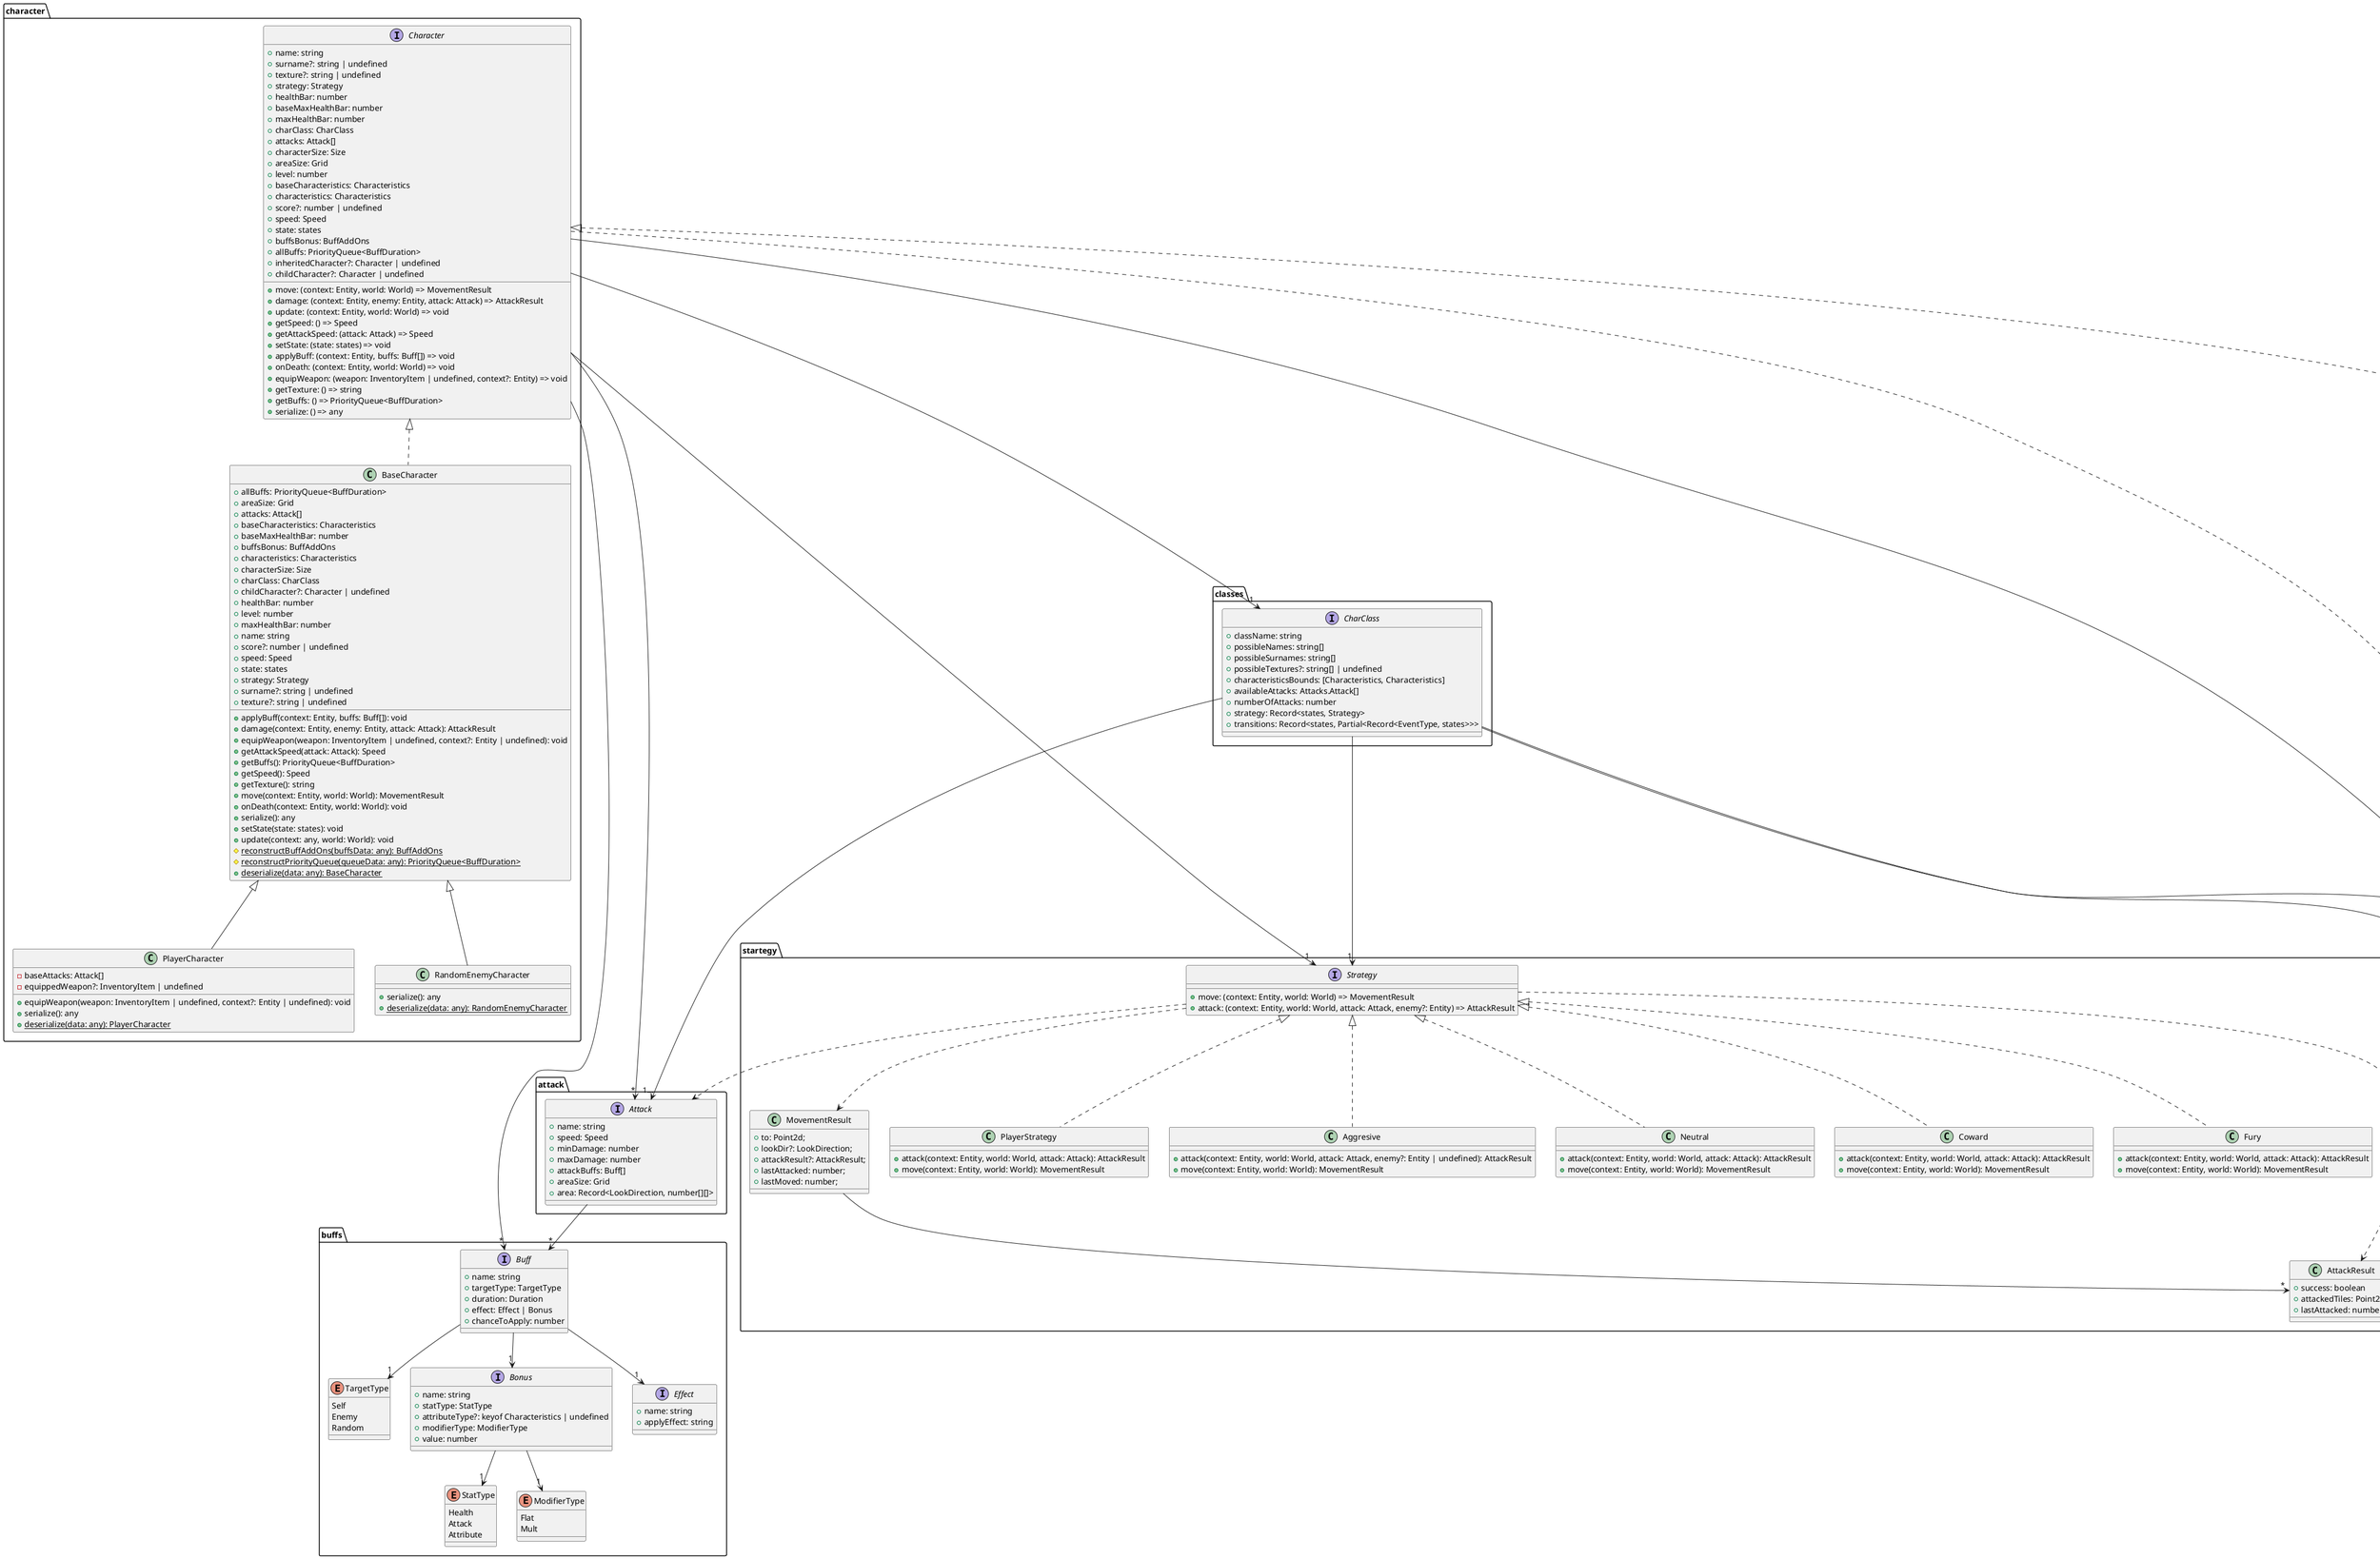 @startuml
package "character" {
    interface Character {
        +name: string
        +surname?: string | undefined
        +texture?: string | undefined
        +strategy: Strategy
        +healthBar: number
        +baseMaxHealthBar: number
        +maxHealthBar: number
        +charClass: CharClass
        +attacks: Attack[]
        +characterSize: Size
        +areaSize: Grid
        +level: number
        +baseCharacteristics: Characteristics
        +characteristics: Characteristics
        +score?: number | undefined
        +speed: Speed
        +state: states
        +buffsBonus: BuffAddOns
        +allBuffs: PriorityQueue<BuffDuration>
        +inheritedCharacter?: Character | undefined
        +childCharacter?: Character | undefined
        +move: (context: Entity, world: World) => MovementResult
        +damage: (context: Entity, enemy: Entity, attack: Attack) => AttackResult
        +update: (context: Entity, world: World) => void
        +getSpeed: () => Speed
        +getAttackSpeed: (attack: Attack) => Speed
        +setState: (state: states) => void
        +applyBuff: (context: Entity, buffs: Buff[]) => void
        +onDeath: (context: Entity, world: World) => void
        +equipWeapon: (weapon: InventoryItem | undefined, context?: Entity) => void
        +getTexture: () => string
        +getBuffs: () => PriorityQueue<BuffDuration>
        +serialize: () => any
    }
    class BaseCharacter implements Character {
        +allBuffs: PriorityQueue<BuffDuration>
        +areaSize: Grid
        +attacks: Attack[]
        +baseCharacteristics: Characteristics
        +baseMaxHealthBar: number
        +buffsBonus: BuffAddOns
        +characteristics: Characteristics
        +characterSize: Size
        +charClass: CharClass
        +childCharacter?: Character | undefined
        +healthBar: number
        +level: number
        +maxHealthBar: number
        +name: string
        +score?: number | undefined
        +speed: Speed
        +state: states
        +strategy: Strategy
        +surname?: string | undefined
        +texture?: string | undefined
        +applyBuff(context: Entity, buffs: Buff[]): void
        +damage(context: Entity, enemy: Entity, attack: Attack): AttackResult
        +equipWeapon(weapon: InventoryItem | undefined, context?: Entity | undefined): void
        +getAttackSpeed(attack: Attack): Speed
        +getBuffs(): PriorityQueue<BuffDuration>
        +getSpeed(): Speed
        +getTexture(): string
        +move(context: Entity, world: World): MovementResult
        +onDeath(context: Entity, world: World): void
        +serialize(): any
        +setState(state: states): void
        +update(context: any, world: World): void
        #{static} reconstructBuffAddOns(buffsData: any): BuffAddOns
        #{static} reconstructPriorityQueue(queueData: any): PriorityQueue<BuffDuration>
        +{static} deserialize(data: any): BaseCharacter
    }
    class PlayerCharacter extends BaseCharacter {
        -baseAttacks: Attack[]
        -equippedWeapon?: InventoryItem | undefined
        +equipWeapon(weapon: InventoryItem | undefined, context?: Entity | undefined): void
        +serialize(): any
        +{static} deserialize(data: any): PlayerCharacter
    }
    class RandomEnemyCharacter extends BaseCharacter {
        +serialize(): any
        +{static} deserialize(data: any): RandomEnemyCharacter
    }
}
package "buffs" {
    enum TargetType {
        Self
        Enemy
        Random
    }
    enum StatType {
        Health
        Attack
        Attribute
    }
    enum ModifierType {
        Flat
        Mult
    }
    interface Bonus {
        +name: string
        +statType: StatType
        +attributeType?: keyof Characteristics | undefined
        +modifierType: ModifierType
        +value: number
    }
    interface Effect {
        +name: string
        +applyEffect: string
    }
    interface Buff {
        +name: string
        +targetType: TargetType
        +duration: Duration
        +effect: Effect | Bonus
        +chanceToApply: number
    }
}
package "startegy" {
    interface Strategy {
        +move: (context: Entity, world: World) => MovementResult
        +attack: (context: Entity, world: World, attack: Attack, enemy?: Entity) => AttackResult
    }
    class PlayerStrategy implements Strategy {
        +attack(context: Entity, world: World, attack: Attack): AttackResult
        +move(context: Entity, world: World): MovementResult
    }
    class Aggresive implements Strategy {
        +attack(context: Entity, world: World, attack: Attack, enemy?: Entity | undefined): AttackResult
        +move(context: Entity, world: World): MovementResult
    }
    class Neutral implements Strategy {
        +attack(context: Entity, world: World, attack: Attack): AttackResult
        +move(context: Entity, world: World): MovementResult
    }
    class Coward implements Strategy {
        +attack(context: Entity, world: World, attack: Attack): AttackResult
        +move(context: Entity, world: World): MovementResult
    }
    class Fury implements Strategy {
        +attack(context: Entity, world: World, attack: Attack): AttackResult
        +move(context: Entity, world: World): MovementResult
    }
    class AttackResult {
        +success: boolean
        +attackedTiles: Point2d[]
        +lastAttacked: number
    }
    class MovementResult {
        +to: Point2d;
        +lookDir?: LookDirection;
        +attackResult?: AttackResult;
        +lastAttacked: number;
        +lastMoved: number;
    }
}
package "attack" {
    interface Attack {
        +name: string
        +speed: Speed
        +minDamage: number
        +maxDamage: number
        +attackBuffs: Buff[]
        +areaSize: Grid
        +area: Record<LookDirection, number[][]>
    }
}
package "States" {
    enum EventType {
        Pacify
        Anger
        Damage
        Heal
    }
    enum states {
        Pacifist
        Normal
        Panic
        Angry
    }
}
package "classes" {
    interface CharClass {
        +className: string
        +possibleNames: string[]
        +possibleSurnames: string[]
        +possibleTextures?: string[] | undefined
        +characteristicsBounds: [Characteristics, Characteristics]
        +availableAttacks: Attacks.Attack[]
        +numberOfAttacks: number
        +strategy: Record<states, Strategy>
        +transitions: Record<states, Partial<Record<EventType, states>>>
    }
}
package "actions" {
    class Decorator implements character.Character {
        ' #character: Character
        +allBuffs: PriorityQueue<BuffDuration>
        +areaSize: Grid
        +attacks: Attack[]
        +baseCharacteristics: Characteristics
        +baseMaxHealthBar: number
        +buffsBonus: BuffAddOns
        +causedBy: Buff
        +characteristics: Characteristics
        +characterSize: Size
        +charClass: CharClass
        +childCharacter: Character | undefined
        +healthBar: number
        +inheritedCharacter: Character
        +level: number
        +maxHealthBar: number
        +name: string
        +score: number | undefined
        +speed: Speed
        +startTime: number
        +state: states
        +strategy: Strategy
        +surname: string | undefined
        +texture: string | undefined
        +timer: number
        +applyBuff(context: Entity, buffs: Buff[]): void
        +damage(context: Entity, enemy: Entity, attack: Attack): AttackResult
        +equipWeapon(weapon: InventoryItem | undefined): void
        +getAttackSpeed(attack: Attack): Speed
        +getBuffs(): PriorityQueue<BuffDuration>
        +getSpeed(): Speed
        +getTexture(): string
        +move(context: Entity, world: World): MovementResult
        +onDeath(context: Entity, world: World): void
        +serialize(): any
        +setState(state: states): void
        +update(context: Entity, world: World): void
        +{static} deserialize(data: any): Decorator
    }
    class PacifiedCharacter extends Decorator {
        -{override} state: states
        -{override} strategy: Strategy
        +state: states
        +state: states
        +strategy: Strategy
        +strategy: Strategy
        +move(context: Entity, world: World): MovementResult
        +serialize(): any
        +setState(state: states): void
    }
    class FurryCharacter extends Decorator {
        -{override} texture: string
        +texture: string | undefined
        +texture: string | undefined
        +getTexture(): string
        +serialize(): any
    }
    class FuryCharacter extends Decorator {
        -{override} strategy: Strategy
        +strategy: Strategy
        +strategy: Strategy
        +move(context: Entity, world: World): MovementResult
        +serialize(): any
    }
    class StunnedCharacter extends Decorator {
        +move(context: Entity, world: World): MovementResult
        +serialize(): any
    }
}

' strategy 
Strategy ..> Attack
Strategy ..> AttackResult
Strategy ..> MovementResult
MovementResult --> "*" AttackResult
' Strategy ..> Entity
' Strategy ..> World

' classes
CharClass --> "1" Strategy
CharClass --> "1" EventType
CharClass --> "1" states
CharClass --> "1..." Attack

' character
Character --> "1" Strategy
Character --> "1" CharClass
Character --> "*" Attack
Character ..> "1" AttackResult
Character --> "*" Buff
Character --> "1" states

' attacks
' Attack --> "1" Speed
' Attack --> "1" LookDirection
Attack --> "*" Buff

' buffs
Bonus --> "1" StatType
Bonus --> "1" ModifierType
Buff --> "1" TargetType
Buff --> "1" Effect
Buff --> "1" Bonus

'

@enduml